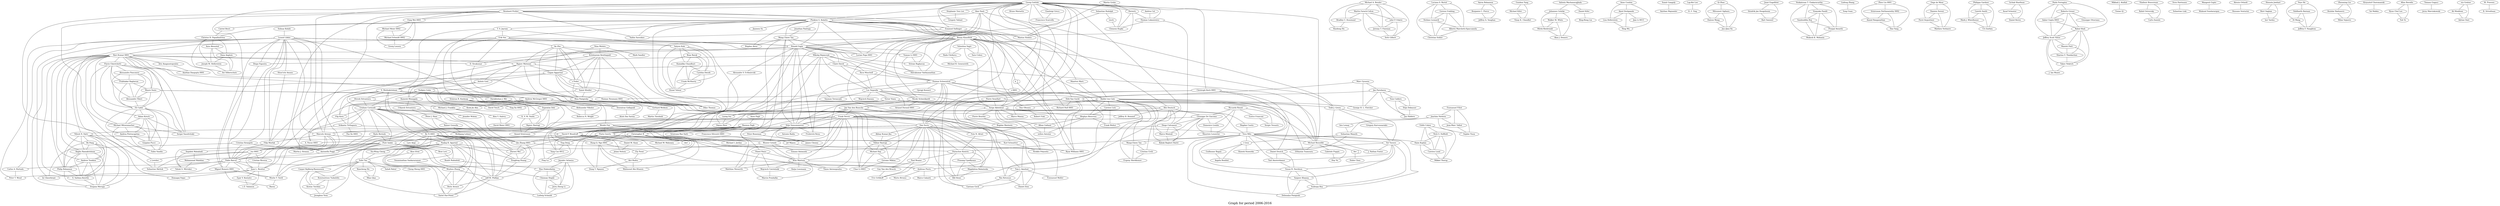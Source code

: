 /*****
Graph for period 2006-2016
*****/

graph G {
  graph [splines=true overlap=false]
  node  [shape=ellipse, width=0.3, height=0.3]
  0 [label="Solmaz Kolahi"];
  1 [label="Leonid Libkin"];
  2 [label="Michael A. Bender"];
  3 [label="Martin Farach-Colton"];
  4 [label="Bradley C. Kuszmaul"];
  5 [label="Haodong Hu"];
  6 [label="Georg Gottlob"];
  7 [label="Alan Nash"];
  8 [label="Christoph Koch 0001"];
  9 [label="Reinhard Pichler"];
  10 [label="Fang Wei 0001"];
  11 [label="Phokion G. Kolaitis"];
  12 [label="Jonathan Panttaja"];
  13 [label="Wang Chiew Tan"];
  14 [label="T. S. Jayram"];
  15 [label="Erik Vee"];
  16 [label="Benny Kimelfeld"];
  17 [label="Yehoshua Sagiv"];
  18 [label="Sara Cohen"];
  19 [label="An Zhu"];
  20 [label="Ronald Fagin"];
  21 [label="Ravi Kumar 0001"];
  22 [label="D. Sivakumar"];
  23 [label="Nina Mishra"];
  24 [label="Mark Sandler"];
  25 [label="Krishnaram Kenthapadi"];
  26 [label="Rajeev Motwani"];
  27 [label="Mikolaj Bojanczyk"];
  28 [label="Claire David"];
  29 [label="Anca Muscholl"];
  30 [label="Thomas Schwentick"];
  31 [label="Luc Segoufin"];
  32 [label="Victor Vianu"];
  33 [label="Riccardo Rosati"];
  34 [label="Enrico Franconi"];
  35 [label="Sergio Tessaris"];
  36 [label="Gagan Aggarwal"];
  37 [label="s Feder"];
  38 [label="Samir Khuller"];
  39 [label="Rina Panigrahy"];
  40 [label="Dilys Thomas"];
  41 [label="Ashish Goel"];
  42 [label="S. Muthukrishnan"];
  43 [label="Srinivas R. Kashyap"];
  44 [label="Sreenivas Gollapudi"];
  45 [label="Ying Xu 0002"];
  46 [label="Supratim Deb"];
  47 [label="K. V. M. Naidu"];
  48 [label="Rajeev Rastogi"];
  49 [label="Anand Srinivasan"];
  50 [label="Marc Gyssens"];
  51 [label="Jan Paredaens"];
  52 [label="Dirk Van Gucht"];
  53 [label="George H. L. Fletcher"];
  54 [label="Toon Calders"];
  55 [label="Stijn Dekeyser"];
  56 [label="Jan Hidders"];
  57 [label="Luciana S. Buriol"];
  58 [label="Gereon Frahling"];
  59 [label="Stefano Leonardi"];
  60 [label="Alberto Marchetti-Spaccamela"];
  61 [label="Christian Sohler"];
  62 [label="Anna Pagh"];
  63 [label="Rasmus Pagh"];
  64 [label="Alin Deutsch"];
  65 [label="Liying Sui"];
  66 [label="Dayou Zhou"];
  67 [label="Aaron Bohannon"];
  68 [label="Benjamin C. Pierce"];
  69 [label="Jeffrey A. Vaughan"];
  70 [label="Guizhen Yang"];
  71 [label="Michael Kifer"];
  72 [label="Vinay K. Chaudhri"];
  73 [label="Sudipto Guha"];
  74 [label="Kamesh Munagala"];
  75 [label="Andrew McGregor 0001"];
  76 [label="Divesh Srivastava"];
  77 [label="Ashwin Machanavajjhala"];
  78 [label="Johannes Gehrke"];
  79 [label="Anne Condon"];
  80 [label="Amol Deshpande"];
  81 [label="Lisa Hellerstein"];
  82 [label="Ning Wu"];
  83 [label="Martin Grohe"];
  84 [label="Hernich"];
  85 [label="Nicole Schweikardt"];
  86 [label="Graham Cormode"];
  87 [label="Flip Korn"];
  88 [label="Michael J. Franklin"];
  89 [label="Sumit Ganguly"];
  90 [label="Anirban Majumder"];
  91 [label="Lap-Kei Lee"];
  92 [label="H. F. Ting"];
  93 [label="Alon Y. Halevy"];
  94 [label="David Maier 0001"];
  95 [label="Qi Zhao"];
  96 [label="Mitsunori Ogihara"];
  97 [label="Haixun Wang"];
  98 [label="Jun (Jim) Xu"];
  99 [label="Walker M. White"];
  100 [label="Mirek Riedewald"];
  101 [label="Alan J. Demers"];
  102 [label="Jan Van den Bussche"];
  103 [label="Maarten Marx"];
  104 [label="Balder ten Cate"];
  105 [label="Joost Engelfriet"];
  106 [label="Hendrik Jan Hoogeboom"];
  107 [label="Bart Samwel"];
  108 [label="Gjergji Kasneci"];
  109 [label="Frank Neven"];
  110 [label="Dan Suciu"];
  111 [label="s 0001"];
  112 [label="Wenfei Fan"];
  113 [label="Floris Geerts"];
  114 [label="Stijn Vansummeren"];
  115 [label="Emmanuel Filiot"];
  116 [label="Joachim Niehren"];
  117 [label="Jean-Marc Talbot"];
  118 [label="Sophie Tison"];
  119 [label="Nilesh N. Dalvi"];
  120 [label="Pierre Senellart"];
  121 [label="Serge Abiteboul"];
  122 [label="Bogdan Cautis"];
  123 [label="Tova Milo"];
  124 [label="Giuseppe De Giacomo"];
  125 [label="Domenico Lembo"];
  126 [label="Maurizio Lenzerini"];
  127 [label="Todd J. Green"];
  128 [label="Gregory Karvounarakis"];
  129 [label="Val Tannen"];
  130 [label="Antonio Badia"];
  131 [label="Carsten Lutz"];
  132 [label="Satyen Kale"];
  133 [label="Venkatesan T. Chakaravarthy"];
  134 [label="Vinayaka Pandit"];
  135 [label="Sambuddha Roy"];
  136 [label="Pranjal Awasthi"];
  137 [label="Mukesh K. Mohania"];
  138 [label="Lucian Popa 0001"];
  139 [label="Flavio Chierichetti"];
  140 [label="Alessandro Panconesi"];
  141 [label="Prabhakar Raghavan"];
  142 [label="Mauro Sozio"];
  143 [label="Alessandro Tiberi"];
  144 [label="Eli Upfal"];
  145 [label="Utkarsh Srivastava"];
  146 [label="Jennifer Widom"];
  147 [label="Peter J. Haas"];
  148 [label="Boaz Barak"];
  149 [label="Kamalika Chaudhuri"];
  150 [label="Cynthia Dwork"];
  151 [label="Frank McSherry"];
  152 [label="Kunal Talwar"];
  153 [label="Edith Cohen"];
  154 [label="Nick G. Duffield"];
  155 [label="Haim Kaplan"];
  156 [label="Carsten Lund"];
  157 [label="Mikkel Thorup"];
  158 [label="Linfeng Zhang"];
  159 [label="Yong Guan"];
  160 [label="Rainer Gemulla"];
  161 [label="Wolfgang Lehner"];
  162 [label="Karl Schnaitter"];
  163 [label="Neoklis Polyzotis"];
  164 [label="Pawel Parys"];
  165 [label="Zhen Liu 0001"];
  166 [label="Srinivasan Parthasarathy 0002"];
  167 [label="Anand Ranganathan"];
  168 [label="Hao Yang"];
  169 [label="Srikanta Tirthapura"];
  170 [label="Oege de Moor"];
  171 [label="Damien Sereni"];
  172 [label="Pavel Avgustinov"];
  173 [label="Mathieu Verbaere"];
  174 [label="J. Nathan Foster"];
  175 [label="Alexandre V. Evfimievski"];
  176 [label="David P. Woodruff"];
  177 [label="Foto N. Afrati"];
  178 [label="Jeffrey B. Remmel"];
  179 [label="Marcelo Arenas"];
  180 [label="rez 0001"];
  181 [label="Cristian Riveros"];
  182 [label="Atish Das Sarma"];
  183 [label="Thomas Neumann 0001"];
  184 [label="Gerhard Weikum"];
  185 [label="Peter Buneman"];
  186 [label="James Cheney"];
  187 [label="Wouter Gelade"];
  188 [label="Cristina Sirangelo"];
  189 [label="Philippa Gardner"];
  190 [label="Gareth Smith"];
  191 [label="Mark J. Wheelhouse"];
  192 [label="Uri Zarfaty"];
  193 [label="Antonella Poggi"];
  194 [label="Aris Anagnostopoulos"];
  195 [label="Anirban Dasgupta 0001"];
  196 [label="Izchak Sharfman"];
  197 [label="Assaf Schuster"];
  198 [label="Daniel Keren"];
  199 [label="Abhay Kumar Jha"];
  200 [label="Vibhor Rastogi"];
  201 [label="Paolo Ferragina"];
  202 [label="Roberto Grossi"];
  203 [label="Ankur Gupta 0003"];
  204 [label="Rahul Shah"];
  205 [label="Jeffrey Scott Vitter"];
  206 [label="Stephanie Tien Lee"];
  207 [label="Gregory Valiant"];
  208 [label="Andrea Cal"];
  209 [label="Thomas Lukasiewicz"];
  210 [label="Marco Manna"];
  211 [label="Bruno Marnette"];
  212 [label="Shun'ichi Amano"];
  213 [label="Filip Murlak"];
  214 [label="Pablo Barcel"];
  215 [label="Jian Li 0015"];
  216 [label="Radu Berinde"];
  217 [label="Piotr Indyk"];
  218 [label="Martin J. Strauss"];
  219 [label="Ke Yi 0001"];
  220 [label="Rada Chirkova"];
  221 [label="Michael R. Genesereth"];
  222 [label="Qin Zhang 0001"];
  223 [label="Lars Arge"];
  224 [label="Pankaj K. Agarwal"];
  225 [label="Siu-Wing Cheng"];
  226 [label="Yufei Tao"];
  227 [label="Mikhail J. Atallah"];
  228 [label="Yinian Qi"];
  229 [label="Catriel Beeri"];
  230 [label="Christos H. Papadimitriou"];
  231 [label="Vladimir Braverman"];
  232 [label="Rafail Ostrovsky"];
  233 [label="Carlo Zaniolo"];
  234 [label="Pierre Bourhis"];
  235 [label="Bogdan Marinoiu"];
  236 [label="Srinivasa Rao Satti"];
  237 [label="Adam Kirsch"];
  238 [label="Michael Mitzenmacher"];
  239 [label="Andrea Pietracaprina"];
  240 [label="Geppino Pucci"];
  241 [label="Fabio Vandin"];
  242 [label="Sergei Vassilvitskii"];
  243 [label="Bo Pang"];
  244 [label="Raghu Ramakrishnan"];
  245 [label="Andrew Tomkins"];
  246 [label="Philip Bohannon"];
  247 [label="S. Sathiya Keerthi"];
  248 [label="Srujana Merugu"];
  249 [label="Michael Hay"];
  250 [label="Gerome Miklau"];
  251 [label="Carlos A. Hurtado"];
  252 [label="Peter T. Wood"];
  253 [label="Juan L. Reutter"];
  254 [label="Bogdan Alexe"];
  255 [label="Jianwen Su"];
  256 [label="Christopher R"];
  257 [label="Yunyao Li 0001"];
  258 [label="Sriram Raghavan"];
  259 [label="Shivakumar Vaithyanathan"];
  260 [label="Tomasz Idziaszek"];
  261 [label="Wim Martens"];
  262 [label="Matthias Niewerth"];
  263 [label="Daniel M. Kane"];
  264 [label="Jelani Nelson"];
  265 [label="Daniel Deutch"];
  266 [label="Sven Hartmann"];
  267 [label="Sebastian Link"];
  268 [label="Chao Li 0003"];
  269 [label="Gianluigi Greco"];
  270 [label="Francesco Scarcello"];
  271 [label="Zhewei Wei"];
  272 [label="Michael Meier 0002"];
  273 [label="Michael Schmidt 0002"];
  274 [label="Georg Lausen"];
  275 [label="Daniel Kifer"];
  276 [label="Bing-Rong Lin"];
  277 [label="Michael Benedikt"];
  278 [label="Gabriele Puppis"];
  279 [label="Huy Vu"];
  280 [label="Mangesh Gupte"];
  281 [label="Mukund Sundararajan"];
  282 [label="lien Lemay"];
  283 [label="Sebastian Maneth"];
  284 [label="Martin Theobald"];
  285 [label="Tom J. Ameloot"];
  286 [label="Timos Antonopoulos"];
  287 [label="Darakhshan J. Mir"];
  288 [label="Aleksandar Nikolov"];
  289 [label="Rebecca N. Wright"];
  290 [label="Cheng Sheng 0001"];
  291 [label="Meghyn Bienvenu"];
  292 [label="Alban Galland"];
  293 [label="milien Antoine"];
  294 [label="k"];
  295 [label="Ryan Williams 0001"];
  296 [label="Jef Wijsen"];
  297 [label="Diego Figueira"];
  298 [label="Yael Amsterdamer"];
  299 [label="Susan B. Davidson"];
  300 [label="Sanjeev Khanna"];
  301 [label="Sudeepa Roy"];
  302 [label="Alessio Orlandi"];
  303 [label="Rossano Venturini"];
  304 [label="Debmalya Panigrahi"];
  305 [label="Paraschos Koutris"];
  306 [label="Hossein Jowhari"];
  307 [label="Mert Saglam"];
  308 [label="bor Tardos"];
  309 [label="Yeye He"];
  310 [label="Siddharth Barman"];
  311 [label="Di Wang"];
  312 [label="Jeffrey F. Naughton"];
  313 [label="Giuseppe Ottaviano"];
  314 [label="A. Pavan 0001"];
  315 [label="Kook Jin Ahn"];
  316 [label="Pan Xu 0001"];
  317 [label="Michael W. Mahoney"];
  318 [label="s Letelier"];
  319 [label="Sebastian Skritek"];
  320 [label="Zhenming Liu"];
  321 [label="Bozidar Radunovic"];
  322 [label="Milan Vojnovic"];
  323 [label="Richard Hull 0001"];
  324 [label="Hung Q. Ngo 0001"];
  325 [label="Miguel Romero 0001"];
  326 [label="Reut Levi"];
  327 [label="Ronitt Rubinfeld"];
  328 [label="Alon Efrat"];
  329 [label="Swaminathan Sankararaman"];
  330 [label="Wuzhou Zhang"];
  331 [label="Zengfeng Huang"];
  332 [label="Jeff M. Phillips"];
  333 [label="Krzysztof Choromanski"];
  334 [label="Tal Malkin"];
  335 [label="Egor V. Kostylev"];
  336 [label="s Z. Salamon"];
  337 [label="t Groz"];
  338 [label="Slawek Staworko"];
  339 [label="Allan Borodin"];
  340 [label="Hyun Chul Lee"];
  341 [label="Yuli Ye"];
  342 [label="Prasang Upadhyaya"];
  343 [label="Magdalena Balazinska"];
  344 [label="Bill Howe"];
  345 [label="Katja Losemann"];
  346 [label="Ely Porat"];
  347 [label="Atri Rudra"];
  348 [label="Ting Deng"];
  349 [label="Sebastian Rudolph"];
  350 [label="tzsch"];
  351 [label="Clemens Kupke"];
  352 [label="Boris Aronov"];
  353 [label="Sariel Har-Peled"];
  354 [label="Frederick Reiss"];
  355 [label="Szymon Torunczyk"];
  356 [label="Wojciech Kazana"];
  357 [label="Domagoj Vrgoc"];
  358 [label="lie Gheerbrant"];
  359 [label="ller"];
  360 [label="Guillaume Bagan"];
  361 [label="Angela Bonifati"];
  362 [label="Diego Calvanese"];
  363 [label="Marco Montali"];
  364 [label="Babak Bagheri Hariri"];
  365 [label="Moshe Y. Vardi"];
  366 [label="Azza Abouzied"];
  367 [label="Dana Angluin"];
  368 [label="Joseph M. Hellerstein"];
  369 [label="Avi Silberschatz"];
  370 [label="Paul Beame"];
  371 [label="Baeza"];
  372 [label="Casper Kejlberg-Rasmussen"];
  373 [label="Konstantinos Tsakalidis"];
  374 [label="Kostas Tsichlas"];
  375 [label="Jeonghun Yoon"];
  376 [label="Emmanuel Waller"];
  377 [label="Hubie Chen"];
  378 [label="Tomasz Gogacz"];
  379 [label="Jerzy Marcinkowski"];
  380 [label="Frank Wolter"];
  381 [label="Bas Ketsman"];
  382 [label="Daniel Zinn"];
  383 [label="Emanuel Sallinger"];
  384 [label="Vadim Savenkov"];
  385 [label="Mantas Simkus"];
  386 [label="Andreas Pieris"];
  387 [label="Dan Olteanu"];
  388 [label="Francesco Silvestri 0001"];
  389 [label="ckel"];
  390 [label="Xiaocheng Hu"];
  391 [label="Miao Qiao"];
  392 [label="Dung T. Nguyen"];
  393 [label="Robert Fink"];
  394 [label="Arnaud Durand 0001"];
  395 [label="Sepideh Mahabadi"];
  396 [label="Mohammad Mahdian"];
  397 [label="Vahab S. Mirrokni"];
  398 [label="ndor P. Fekete"];
  399 [label="Jeremy T. Fineman"];
  400 [label="Seth Gilbert"];
  401 [label="Efthymia Tsamoura"];
  402 [label="Manish Patil"];
  403 [label="Sharma V. Thankachan"];
  404 [label="Yakov Nekrich"];
  405 [label="Saladi Rahul"];
  406 [label="Wojciech Czerwinski"];
  407 [label="Marcin Przybylko"];
  408 [label="Gaetano Geck"];
  409 [label="Marco Calautti"];
  410 [label="Mario Alviano"];
  411 [label="sta Grahne"];
  412 [label="Ali Moallemi"];
  413 [label="Adrian Onet"];
  414 [label="Guy Van den Broeck"];
  415 [label="Eric Gribkoff"];
  416 [label="M. Praveen"];
  417 [label="B. Srivathsan"];
  418 [label="Wang-Chiew Tan"];
  419 [label="Jayadev Acharya"];
  420 [label="Ilias Diakonikolas"];
  421 [label="Chinmay Hegde"];
  422 [label="Jerry Zheng Li"];
  423 [label="Ludwig Schmidt"];
  424 [label="David Tench"];
  425 [label="Yang Cao 0012"];
  426 [label="Ping Lu"];
  427 [label="Michael I. Jordan"];
  428 [label="Cristina Civili"];
  429 [label="Evgeny Sherkhonov"];
  430 [label="J. Ian Munro"];
  431 [label="Mahmoud Abo Khamis"];
  0 -- 1;
  1 -- 20;
  1 -- 28;
  1 -- 112;
  1 -- 113;
  1 -- 179;
  1 -- 188;
  1 -- 193;
  1 -- 212;
  1 -- 213;
  1 -- 214;
  1 -- 251;
  1 -- 252;
  1 -- 253;
  1 -- 297;
  1 -- 325;
  1 -- 357;
  1 -- 358;
  2 -- 3;
  2 -- 4;
  2 -- 5;
  2 -- 398;
  2 -- 399;
  2 -- 400;
  3 -- 4;
  3 -- 398;
  3 -- 399;
  3 -- 400;
  4 -- 5;
  6 -- 7;
  6 -- 8;
  6 -- 9;
  6 -- 10;
  6 -- 11;
  6 -- 30;
  6 -- 84;
  6 -- 111;
  6 -- 120;
  6 -- 121;
  6 -- 179;
  6 -- 206;
  6 -- 207;
  6 -- 208;
  6 -- 209;
  6 -- 210;
  6 -- 211;
  6 -- 214;
  6 -- 269;
  6 -- 270;
  6 -- 277;
  6 -- 349;
  6 -- 351;
  6 -- 383;
  6 -- 385;
  6 -- 386;
  6 -- 409;
  7 -- 11;
  7 -- 20;
  7 -- 64;
  7 -- 127;
  7 -- 138;
  7 -- 178;
  8 -- 110;
  8 -- 123;
  8 -- 183;
  8 -- 265;
  9 -- 10;
  9 -- 11;
  9 -- 180;
  9 -- 214;
  9 -- 318;
  9 -- 319;
  9 -- 383;
  9 -- 384;
  9 -- 385;
  10 -- 272;
  10 -- 273;
  10 -- 274;
  11 -- 12;
  11 -- 13;
  11 -- 14;
  11 -- 15;
  11 -- 16;
  11 -- 20;
  11 -- 52;
  11 -- 103;
  11 -- 104;
  11 -- 110;
  11 -- 138;
  11 -- 177;
  11 -- 229;
  11 -- 230;
  11 -- 254;
  11 -- 255;
  11 -- 323;
  11 -- 324;
  11 -- 383;
  11 -- 384;
  12 -- 13;
  13 -- 20;
  13 -- 114;
  13 -- 138;
  13 -- 185;
  13 -- 186;
  13 -- 254;
  14 -- 15;
  14 -- 42;
  14 -- 75;
  14 -- 132;
  15 -- 19;
  15 -- 20;
  15 -- 21;
  15 -- 22;
  15 -- 42;
  15 -- 75;
  15 -- 132;
  16 -- 17;
  16 -- 18;
  16 -- 20;
  16 -- 104;
  16 -- 114;
  16 -- 121;
  16 -- 127;
  16 -- 220;
  16 -- 256;
  16 -- 257;
  16 -- 258;
  16 -- 259;
  16 -- 294;
  16 -- 295;
  16 -- 354;
  16 -- 387;
  17 -- 18;
  17 -- 121;
  17 -- 220;
  19 -- 25;
  19 -- 26;
  19 -- 36;
  19 -- 37;
  19 -- 38;
  19 -- 39;
  19 -- 40;
  20 -- 21;
  20 -- 22;
  20 -- 27;
  20 -- 113;
  20 -- 114;
  20 -- 138;
  20 -- 175;
  20 -- 176;
  20 -- 179;
  20 -- 257;
  20 -- 258;
  20 -- 259;
  20 -- 277;
  20 -- 354;
  21 -- 22;
  21 -- 26;
  21 -- 39;
  21 -- 44;
  21 -- 45;
  21 -- 119;
  21 -- 139;
  21 -- 144;
  21 -- 194;
  21 -- 195;
  21 -- 237;
  21 -- 238;
  21 -- 242;
  21 -- 243;
  21 -- 244;
  21 -- 245;
  21 -- 246;
  21 -- 247;
  21 -- 248;
  22 -- 44;
  23 -- 24;
  23 -- 25;
  23 -- 26;
  25 -- 26;
  25 -- 36;
  25 -- 37;
  25 -- 38;
  25 -- 39;
  25 -- 40;
  26 -- 36;
  26 -- 37;
  26 -- 39;
  26 -- 41;
  26 -- 45;
  26 -- 74;
  27 -- 28;
  27 -- 29;
  27 -- 30;
  27 -- 31;
  27 -- 113;
  27 -- 164;
  27 -- 297;
  27 -- 355;
  28 -- 29;
  28 -- 30;
  28 -- 31;
  28 -- 213;
  29 -- 30;
  29 -- 31;
  30 -- 31;
  30 -- 108;
  30 -- 109;
  30 -- 110;
  30 -- 111;
  30 -- 261;
  30 -- 262;
  30 -- 285;
  30 -- 381;
  30 -- 408;
  31 -- 32;
  31 -- 85;
  31 -- 104;
  31 -- 121;
  31 -- 355;
  31 -- 356;
  31 -- 394;
  32 -- 64;
  32 -- 65;
  32 -- 66;
  32 -- 121;
  32 -- 365;
  33 -- 34;
  33 -- 35;
  33 -- 124;
  33 -- 125;
  33 -- 126;
  34 -- 35;
  36 -- 37;
  36 -- 38;
  36 -- 39;
  36 -- 40;
  36 -- 41;
  36 -- 42;
  37 -- 38;
  37 -- 39;
  37 -- 40;
  38 -- 39;
  38 -- 40;
  38 -- 43;
  39 -- 40;
  39 -- 44;
  39 -- 45;
  39 -- 182;
  41 -- 73;
  41 -- 74;
  42 -- 75;
  42 -- 76;
  42 -- 86;
  42 -- 87;
  42 -- 219;
  42 -- 222;
  42 -- 287;
  42 -- 288;
  42 -- 289;
  43 -- 46;
  43 -- 47;
  43 -- 48;
  43 -- 49;
  44 -- 182;
  46 -- 47;
  46 -- 48;
  46 -- 49;
  47 -- 48;
  47 -- 49;
  48 -- 49;
  50 -- 51;
  50 -- 52;
  50 -- 53;
  51 -- 52;
  51 -- 53;
  51 -- 54;
  51 -- 55;
  51 -- 56;
  52 -- 53;
  52 -- 102;
  52 -- 114;
  52 -- 123;
  52 -- 176;
  52 -- 222;
  52 -- 277;
  52 -- 295;
  52 -- 296;
  52 -- 323;
  54 -- 55;
  54 -- 56;
  55 -- 56;
  57 -- 58;
  57 -- 59;
  57 -- 60;
  57 -- 61;
  58 -- 59;
  58 -- 60;
  58 -- 61;
  59 -- 60;
  59 -- 61;
  60 -- 61;
  62 -- 63;
  63 -- 176;
  63 -- 219;
  63 -- 222;
  63 -- 236;
  63 -- 271;
  63 -- 388;
  63 -- 389;
  64 -- 65;
  64 -- 66;
  64 -- 124;
  64 -- 178;
  64 -- 362;
  64 -- 363;
  64 -- 364;
  65 -- 66;
  67 -- 68;
  67 -- 69;
  68 -- 69;
  70 -- 71;
  70 -- 72;
  71 -- 72;
  73 -- 74;
  73 -- 75;
  73 -- 76;
  73 -- 86;
  73 -- 315;
  73 -- 424;
  74 -- 145;
  74 -- 146;
  75 -- 86;
  75 -- 169;
  75 -- 176;
  75 -- 200;
  75 -- 249;
  75 -- 250;
  75 -- 268;
  75 -- 314;
  75 -- 315;
  75 -- 424;
  76 -- 86;
  76 -- 87;
  76 -- 88;
  77 -- 78;
  77 -- 275;
  78 -- 99;
  78 -- 100;
  78 -- 101;
  79 -- 80;
  79 -- 81;
  79 -- 82;
  80 -- 81;
  80 -- 82;
  80 -- 215;
  81 -- 82;
  83 -- 84;
  83 -- 85;
  84 -- 85;
  84 -- 209;
  84 -- 351;
  85 -- 102;
  85 -- 394;
  86 -- 87;
  86 -- 169;
  86 -- 216;
  86 -- 217;
  86 -- 218;
  86 -- 219;
  86 -- 222;
  86 -- 224;
  86 -- 271;
  86 -- 331;
  86 -- 332;
  87 -- 169;
  88 -- 93;
  88 -- 94;
  89 -- 90;
  91 -- 92;
  93 -- 94;
  95 -- 96;
  95 -- 97;
  95 -- 98;
  96 -- 97;
  96 -- 98;
  97 -- 98;
  99 -- 100;
  99 -- 101;
  100 -- 101;
  102 -- 109;
  102 -- 113;
  102 -- 114;
  102 -- 285;
  102 -- 376;
  103 -- 104;
  104 -- 121;
  104 -- 127;
  104 -- 131;
  104 -- 277;
  104 -- 291;
  104 -- 380;
  104 -- 387;
  104 -- 401;
  104 -- 418;
  104 -- 428;
  104 -- 429;
  105 -- 106;
  105 -- 107;
  106 -- 107;
  109 -- 110;
  109 -- 112;
  109 -- 113;
  109 -- 114;
  109 -- 177;
  109 -- 179;
  109 -- 187;
  109 -- 193;
  109 -- 260;
  109 -- 261;
  109 -- 262;
  109 -- 285;
  109 -- 286;
  109 -- 381;
  109 -- 382;
  109 -- 408;
  110 -- 119;
  110 -- 123;
  110 -- 162;
  110 -- 177;
  110 -- 199;
  110 -- 200;
  110 -- 249;
  110 -- 250;
  110 -- 256;
  110 -- 305;
  110 -- 324;
  110 -- 342;
  110 -- 343;
  110 -- 344;
  110 -- 370;
  110 -- 414;
  110 -- 415;
  112 -- 113;
  112 -- 187;
  112 -- 193;
  112 -- 296;
  112 -- 348;
  112 -- 425;
  112 -- 426;
  113 -- 187;
  113 -- 193;
  113 -- 261;
  113 -- 286;
  113 -- 296;
  113 -- 348;
  113 -- 425;
  113 -- 426;
  114 -- 130;
  114 -- 179;
  114 -- 185;
  114 -- 186;
  114 -- 187;
  114 -- 354;
  115 -- 116;
  115 -- 117;
  115 -- 118;
  116 -- 117;
  116 -- 118;
  116 -- 282;
  116 -- 283;
  117 -- 118;
  119 -- 162;
  119 -- 243;
  119 -- 244;
  119 -- 245;
  119 -- 246;
  119 -- 247;
  119 -- 248;
  120 -- 121;
  120 -- 162;
  120 -- 163;
  120 -- 277;
  121 -- 122;
  121 -- 123;
  121 -- 163;
  121 -- 210;
  121 -- 234;
  121 -- 235;
  121 -- 291;
  121 -- 292;
  121 -- 293;
  122 -- 123;
  123 -- 129;
  123 -- 155;
  123 -- 265;
  123 -- 277;
  123 -- 298;
  123 -- 299;
  123 -- 300;
  123 -- 301;
  123 -- 304;
  123 -- 305;
  123 -- 337;
  123 -- 418;
  124 -- 125;
  124 -- 126;
  124 -- 362;
  124 -- 363;
  124 -- 364;
  124 -- 365;
  125 -- 126;
  127 -- 128;
  127 -- 129;
  127 -- 174;
  128 -- 129;
  129 -- 174;
  129 -- 265;
  129 -- 298;
  129 -- 299;
  129 -- 300;
  129 -- 301;
  131 -- 291;
  131 -- 380;
  132 -- 148;
  132 -- 149;
  132 -- 150;
  132 -- 151;
  132 -- 152;
  133 -- 134;
  133 -- 135;
  133 -- 136;
  133 -- 137;
  134 -- 135;
  134 -- 136;
  134 -- 137;
  135 -- 136;
  135 -- 137;
  136 -- 137;
  139 -- 140;
  139 -- 141;
  139 -- 142;
  139 -- 143;
  139 -- 144;
  139 -- 238;
  139 -- 242;
  140 -- 141;
  140 -- 142;
  140 -- 143;
  140 -- 144;
  141 -- 142;
  141 -- 143;
  141 -- 144;
  142 -- 143;
  142 -- 144;
  142 -- 183;
  142 -- 184;
  143 -- 144;
  144 -- 237;
  144 -- 238;
  144 -- 239;
  144 -- 240;
  144 -- 241;
  144 -- 242;
  145 -- 146;
  145 -- 147;
  147 -- 160;
  147 -- 161;
  148 -- 149;
  148 -- 150;
  148 -- 151;
  148 -- 152;
  149 -- 150;
  149 -- 151;
  149 -- 152;
  150 -- 151;
  150 -- 152;
  151 -- 152;
  153 -- 154;
  153 -- 155;
  153 -- 156;
  153 -- 157;
  154 -- 155;
  154 -- 156;
  154 -- 157;
  155 -- 156;
  155 -- 157;
  156 -- 157;
  158 -- 159;
  160 -- 161;
  162 -- 163;
  164 -- 261;
  164 -- 406;
  164 -- 407;
  165 -- 166;
  165 -- 167;
  165 -- 168;
  166 -- 167;
  166 -- 168;
  167 -- 168;
  169 -- 176;
  169 -- 314;
  169 -- 316;
  170 -- 171;
  170 -- 172;
  170 -- 173;
  171 -- 172;
  171 -- 173;
  172 -- 173;
  175 -- 176;
  176 -- 217;
  176 -- 222;
  176 -- 263;
  176 -- 264;
  176 -- 295;
  176 -- 314;
  176 -- 317;
  176 -- 389;
  177 -- 305;
  179 -- 180;
  179 -- 181;
  179 -- 213;
  179 -- 214;
  179 -- 253;
  179 -- 386;
  180 -- 181;
  180 -- 214;
  180 -- 253;
  180 -- 318;
  180 -- 319;
  181 -- 253;
  183 -- 184;
  184 -- 284;
  185 -- 186;
  187 -- 193;
  187 -- 260;
  187 -- 261;
  188 -- 193;
  188 -- 214;
  188 -- 358;
  189 -- 190;
  189 -- 191;
  189 -- 192;
  190 -- 191;
  190 -- 192;
  191 -- 192;
  193 -- 214;
  194 -- 195;
  196 -- 197;
  196 -- 198;
  197 -- 198;
  199 -- 200;
  200 -- 249;
  200 -- 250;
  200 -- 268;
  201 -- 202;
  201 -- 203;
  201 -- 204;
  201 -- 205;
  202 -- 203;
  202 -- 204;
  202 -- 205;
  202 -- 313;
  203 -- 204;
  203 -- 205;
  204 -- 205;
  204 -- 402;
  204 -- 403;
  204 -- 404;
  205 -- 402;
  205 -- 403;
  205 -- 404;
  205 -- 430;
  206 -- 207;
  208 -- 209;
  209 -- 351;
  209 -- 362;
  212 -- 213;
  213 -- 214;
  214 -- 251;
  214 -- 252;
  214 -- 253;
  214 -- 319;
  214 -- 325;
  214 -- 365;
  214 -- 386;
  216 -- 217;
  216 -- 218;
  217 -- 218;
  217 -- 326;
  217 -- 327;
  217 -- 353;
  217 -- 395;
  217 -- 396;
  217 -- 397;
  217 -- 421;
  217 -- 423;
  219 -- 222;
  219 -- 223;
  219 -- 224;
  219 -- 225;
  219 -- 226;
  219 -- 271;
  219 -- 330;
  219 -- 331;
  219 -- 332;
  219 -- 352;
  219 -- 353;
  220 -- 221;
  222 -- 271;
  222 -- 295;
  222 -- 331;
  222 -- 332;
  224 -- 225;
  224 -- 226;
  224 -- 271;
  224 -- 328;
  224 -- 329;
  224 -- 330;
  224 -- 331;
  224 -- 332;
  224 -- 352;
  224 -- 353;
  225 -- 226;
  226 -- 290;
  226 -- 372;
  226 -- 373;
  226 -- 374;
  226 -- 375;
  226 -- 390;
  226 -- 391;
  226 -- 405;
  227 -- 228;
  229 -- 230;
  230 -- 366;
  230 -- 367;
  230 -- 368;
  230 -- 369;
  231 -- 232;
  231 -- 233;
  232 -- 233;
  234 -- 235;
  237 -- 238;
  237 -- 239;
  237 -- 240;
  237 -- 241;
  237 -- 242;
  238 -- 239;
  238 -- 240;
  238 -- 241;
  238 -- 242;
  239 -- 240;
  239 -- 241;
  240 -- 241;
  243 -- 244;
  243 -- 245;
  243 -- 246;
  243 -- 247;
  243 -- 248;
  244 -- 245;
  244 -- 246;
  244 -- 247;
  244 -- 248;
  245 -- 246;
  245 -- 247;
  245 -- 248;
  246 -- 247;
  246 -- 248;
  247 -- 248;
  249 -- 250;
  249 -- 268;
  250 -- 268;
  251 -- 252;
  253 -- 335;
  253 -- 336;
  253 -- 357;
  253 -- 358;
  256 -- 324;
  256 -- 346;
  256 -- 347;
  256 -- 392;
  256 -- 427;
  256 -- 431;
  257 -- 258;
  257 -- 259;
  258 -- 259;
  260 -- 261;
  261 -- 262;
  261 -- 285;
  261 -- 286;
  261 -- 345;
  261 -- 406;
  261 -- 407;
  263 -- 264;
  265 -- 298;
  265 -- 299;
  266 -- 267;
  269 -- 270;
  271 -- 331;
  271 -- 332;
  272 -- 273;
  272 -- 274;
  273 -- 274;
  275 -- 276;
  277 -- 278;
  277 -- 279;
  277 -- 359;
  277 -- 401;
  278 -- 279;
  280 -- 281;
  282 -- 283;
  283 -- 337;
  283 -- 338;
  285 -- 376;
  285 -- 381;
  285 -- 382;
  285 -- 408;
  287 -- 288;
  287 -- 289;
  288 -- 289;
  291 -- 292;
  291 -- 293;
  291 -- 380;
  292 -- 293;
  294 -- 294;
  294 -- 295;
  296 -- 305;
  297 -- 325;
  298 -- 299;
  299 -- 300;
  299 -- 301;
  299 -- 304;
  300 -- 301;
  300 -- 304;
  301 -- 304;
  302 -- 303;
  305 -- 342;
  305 -- 343;
  305 -- 344;
  305 -- 370;
  306 -- 307;
  306 -- 308;
  307 -- 308;
  309 -- 310;
  309 -- 311;
  309 -- 312;
  310 -- 311;
  310 -- 312;
  311 -- 312;
  318 -- 319;
  320 -- 321;
  320 -- 322;
  321 -- 322;
  324 -- 346;
  324 -- 347;
  324 -- 392;
  324 -- 431;
  325 -- 365;
  325 -- 371;
  326 -- 327;
  327 -- 420;
  328 -- 329;
  328 -- 330;
  329 -- 330;
  330 -- 332;
  330 -- 352;
  330 -- 353;
  331 -- 332;
  332 -- 352;
  332 -- 353;
  333 -- 334;
  335 -- 336;
  337 -- 338;
  337 -- 360;
  337 -- 361;
  339 -- 340;
  339 -- 341;
  340 -- 341;
  342 -- 343;
  342 -- 344;
  343 -- 344;
  346 -- 347;
  347 -- 392;
  347 -- 431;
  348 -- 425;
  348 -- 426;
  349 -- 350;
  349 -- 385;
  350 -- 351;
  352 -- 353;
  359 -- 359;
  359 -- 377;
  360 -- 361;
  362 -- 363;
  362 -- 364;
  362 -- 365;
  363 -- 364;
  365 -- 371;
  366 -- 367;
  366 -- 368;
  366 -- 369;
  367 -- 368;
  367 -- 369;
  368 -- 369;
  370 -- 414;
  370 -- 415;
  372 -- 373;
  372 -- 374;
  372 -- 375;
  373 -- 374;
  373 -- 375;
  374 -- 375;
  378 -- 379;
  381 -- 382;
  381 -- 408;
  383 -- 384;
  383 -- 385;
  386 -- 409;
  386 -- 410;
  387 -- 393;
  390 -- 391;
  395 -- 396;
  395 -- 397;
  396 -- 397;
  398 -- 399;
  398 -- 400;
  399 -- 400;
  402 -- 403;
  402 -- 404;
  403 -- 404;
  404 -- 430;
  406 -- 407;
  411 -- 412;
  411 -- 413;
  412 -- 413;
  414 -- 415;
  416 -- 417;
  418 -- 428;
  418 -- 429;
  419 -- 420;
  419 -- 421;
  419 -- 422;
  419 -- 423;
  420 -- 421;
  420 -- 422;
  420 -- 423;
  421 -- 422;
  421 -- 423;
  422 -- 423;
  425 -- 426;
  428 -- 429;
  label = "\nGraph for period 2006-2016\n";  fontsize=24;
}
